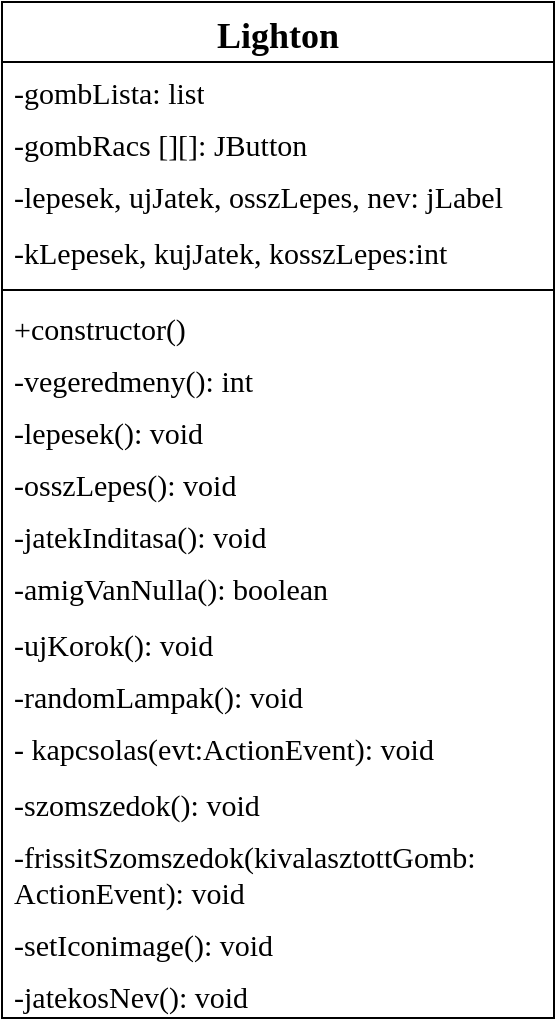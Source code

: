 <mxfile version="21.6.7" type="device">
  <diagram name="1 oldal" id="p4MiF6thncUz1EOegeBA">
    <mxGraphModel dx="1050" dy="574" grid="1" gridSize="10" guides="1" tooltips="1" connect="1" arrows="1" fold="1" page="1" pageScale="1" pageWidth="827" pageHeight="1169" math="0" shadow="0">
      <root>
        <mxCell id="0" />
        <mxCell id="1" parent="0" />
        <mxCell id="pi1ieXMbEHkmX37k3cru-1" value="Lighton" style="swimlane;fontStyle=1;align=center;verticalAlign=top;childLayout=stackLayout;horizontal=1;startSize=30;horizontalStack=0;resizeParent=1;resizeParentMax=0;resizeLast=0;collapsible=1;marginBottom=0;whiteSpace=wrap;html=1;fontSize=18;fontFamily=Times New Roman;" vertex="1" parent="1">
          <mxGeometry x="240" y="30" width="276" height="508" as="geometry" />
        </mxCell>
        <mxCell id="pi1ieXMbEHkmX37k3cru-2" value="-gombLista: list" style="text;strokeColor=none;fillColor=none;align=left;verticalAlign=top;spacingLeft=4;spacingRight=4;overflow=hidden;rotatable=0;points=[[0,0.5],[1,0.5]];portConstraint=eastwest;whiteSpace=wrap;html=1;fontFamily=Times New Roman;fontSize=15;" vertex="1" parent="pi1ieXMbEHkmX37k3cru-1">
          <mxGeometry y="30" width="276" height="26" as="geometry" />
        </mxCell>
        <mxCell id="pi1ieXMbEHkmX37k3cru-7" value="-gombRacs [][]:&amp;nbsp;JButton" style="text;strokeColor=none;fillColor=none;align=left;verticalAlign=top;spacingLeft=4;spacingRight=4;overflow=hidden;rotatable=0;points=[[0,0.5],[1,0.5]];portConstraint=eastwest;whiteSpace=wrap;html=1;fontSize=15;fontFamily=Times New Roman;" vertex="1" parent="pi1ieXMbEHkmX37k3cru-1">
          <mxGeometry y="56" width="276" height="26" as="geometry" />
        </mxCell>
        <mxCell id="pi1ieXMbEHkmX37k3cru-6" value="-lepesek, ujJatek, osszLepes, nev: jLabel" style="text;strokeColor=none;fillColor=none;align=left;verticalAlign=top;spacingLeft=4;spacingRight=4;overflow=hidden;rotatable=0;points=[[0,0.5],[1,0.5]];portConstraint=eastwest;whiteSpace=wrap;html=1;fontSize=15;fontFamily=Times New Roman;" vertex="1" parent="pi1ieXMbEHkmX37k3cru-1">
          <mxGeometry y="82" width="276" height="28" as="geometry" />
        </mxCell>
        <mxCell id="pi1ieXMbEHkmX37k3cru-5" value="-kLepesek, kujJatek, kosszLepes:int&amp;nbsp;" style="text;strokeColor=none;fillColor=none;align=left;verticalAlign=top;spacingLeft=4;spacingRight=4;overflow=hidden;rotatable=0;points=[[0,0.5],[1,0.5]];portConstraint=eastwest;whiteSpace=wrap;html=1;fontSize=15;fontFamily=Times New Roman;" vertex="1" parent="pi1ieXMbEHkmX37k3cru-1">
          <mxGeometry y="110" width="276" height="30" as="geometry" />
        </mxCell>
        <mxCell id="pi1ieXMbEHkmX37k3cru-3" value="" style="line;strokeWidth=1;fillColor=none;align=left;verticalAlign=middle;spacingTop=-1;spacingLeft=3;spacingRight=3;rotatable=0;labelPosition=right;points=[];portConstraint=eastwest;strokeColor=inherit;" vertex="1" parent="pi1ieXMbEHkmX37k3cru-1">
          <mxGeometry y="140" width="276" height="8" as="geometry" />
        </mxCell>
        <mxCell id="pi1ieXMbEHkmX37k3cru-11" value="+constructor()" style="text;strokeColor=none;fillColor=none;align=left;verticalAlign=top;spacingLeft=4;spacingRight=4;overflow=hidden;rotatable=0;points=[[0,0.5],[1,0.5]];portConstraint=eastwest;whiteSpace=wrap;html=1;fontSize=15;fontFamily=Times New Roman;" vertex="1" parent="pi1ieXMbEHkmX37k3cru-1">
          <mxGeometry y="148" width="276" height="26" as="geometry" />
        </mxCell>
        <mxCell id="pi1ieXMbEHkmX37k3cru-14" value="-vegeredmeny(): int" style="text;strokeColor=none;fillColor=none;align=left;verticalAlign=top;spacingLeft=4;spacingRight=4;overflow=hidden;rotatable=0;points=[[0,0.5],[1,0.5]];portConstraint=eastwest;whiteSpace=wrap;html=1;fontSize=15;fontFamily=Times New Roman;" vertex="1" parent="pi1ieXMbEHkmX37k3cru-1">
          <mxGeometry y="174" width="276" height="26" as="geometry" />
        </mxCell>
        <mxCell id="pi1ieXMbEHkmX37k3cru-13" value="-lepesek(): void" style="text;strokeColor=none;fillColor=none;align=left;verticalAlign=top;spacingLeft=4;spacingRight=4;overflow=hidden;rotatable=0;points=[[0,0.5],[1,0.5]];portConstraint=eastwest;whiteSpace=wrap;html=1;fontSize=15;fontFamily=Times New Roman;" vertex="1" parent="pi1ieXMbEHkmX37k3cru-1">
          <mxGeometry y="200" width="276" height="26" as="geometry" />
        </mxCell>
        <mxCell id="pi1ieXMbEHkmX37k3cru-12" value="-osszLepes(): void" style="text;strokeColor=none;fillColor=none;align=left;verticalAlign=top;spacingLeft=4;spacingRight=4;overflow=hidden;rotatable=0;points=[[0,0.5],[1,0.5]];portConstraint=eastwest;whiteSpace=wrap;html=1;fontSize=15;fontFamily=Times New Roman;" vertex="1" parent="pi1ieXMbEHkmX37k3cru-1">
          <mxGeometry y="226" width="276" height="26" as="geometry" />
        </mxCell>
        <mxCell id="pi1ieXMbEHkmX37k3cru-4" value="-jatekInditasa(): void" style="text;strokeColor=none;fillColor=none;align=left;verticalAlign=top;spacingLeft=4;spacingRight=4;overflow=hidden;rotatable=0;points=[[0,0.5],[1,0.5]];portConstraint=eastwest;whiteSpace=wrap;html=1;fontSize=15;fontFamily=Times New Roman;" vertex="1" parent="pi1ieXMbEHkmX37k3cru-1">
          <mxGeometry y="252" width="276" height="26" as="geometry" />
        </mxCell>
        <mxCell id="pi1ieXMbEHkmX37k3cru-10" value="-amigVanNulla(): boolean" style="text;strokeColor=none;fillColor=none;align=left;verticalAlign=top;spacingLeft=4;spacingRight=4;overflow=hidden;rotatable=0;points=[[0,0.5],[1,0.5]];portConstraint=eastwest;whiteSpace=wrap;html=1;fontSize=15;fontFamily=Times New Roman;" vertex="1" parent="pi1ieXMbEHkmX37k3cru-1">
          <mxGeometry y="278" width="276" height="28" as="geometry" />
        </mxCell>
        <mxCell id="pi1ieXMbEHkmX37k3cru-9" value="-ujKorok(): void" style="text;strokeColor=none;fillColor=none;align=left;verticalAlign=top;spacingLeft=4;spacingRight=4;overflow=hidden;rotatable=0;points=[[0,0.5],[1,0.5]];portConstraint=eastwest;whiteSpace=wrap;html=1;fontSize=15;fontFamily=Times New Roman;" vertex="1" parent="pi1ieXMbEHkmX37k3cru-1">
          <mxGeometry y="306" width="276" height="26" as="geometry" />
        </mxCell>
        <mxCell id="pi1ieXMbEHkmX37k3cru-8" value="-randomLampak(): void" style="text;strokeColor=none;fillColor=none;align=left;verticalAlign=top;spacingLeft=4;spacingRight=4;overflow=hidden;rotatable=0;points=[[0,0.5],[1,0.5]];portConstraint=eastwest;whiteSpace=wrap;html=1;fontSize=15;fontFamily=Times New Roman;" vertex="1" parent="pi1ieXMbEHkmX37k3cru-1">
          <mxGeometry y="332" width="276" height="26" as="geometry" />
        </mxCell>
        <mxCell id="pi1ieXMbEHkmX37k3cru-19" value="- kapcsolas(evt:ActionEvent): void" style="text;strokeColor=none;fillColor=none;align=left;verticalAlign=top;spacingLeft=4;spacingRight=4;overflow=hidden;rotatable=0;points=[[0,0.5],[1,0.5]];portConstraint=eastwest;whiteSpace=wrap;html=1;fontSize=15;fontFamily=Times New Roman;" vertex="1" parent="pi1ieXMbEHkmX37k3cru-1">
          <mxGeometry y="358" width="276" height="28" as="geometry" />
        </mxCell>
        <mxCell id="pi1ieXMbEHkmX37k3cru-18" value="-szomszedok(): void" style="text;strokeColor=none;fillColor=none;align=left;verticalAlign=top;spacingLeft=4;spacingRight=4;overflow=hidden;rotatable=0;points=[[0,0.5],[1,0.5]];portConstraint=eastwest;whiteSpace=wrap;html=1;fontSize=15;fontFamily=Times New Roman;" vertex="1" parent="pi1ieXMbEHkmX37k3cru-1">
          <mxGeometry y="386" width="276" height="26" as="geometry" />
        </mxCell>
        <mxCell id="pi1ieXMbEHkmX37k3cru-17" value="-frissitSzomszedok(kivalasztottGomb: ActionEvent): void" style="text;strokeColor=none;fillColor=none;align=left;verticalAlign=top;spacingLeft=4;spacingRight=4;overflow=hidden;rotatable=0;points=[[0,0.5],[1,0.5]];portConstraint=eastwest;whiteSpace=wrap;html=1;fontSize=15;fontFamily=Times New Roman;" vertex="1" parent="pi1ieXMbEHkmX37k3cru-1">
          <mxGeometry y="412" width="276" height="44" as="geometry" />
        </mxCell>
        <mxCell id="pi1ieXMbEHkmX37k3cru-16" value="-setIconimage(): void" style="text;strokeColor=none;fillColor=none;align=left;verticalAlign=top;spacingLeft=4;spacingRight=4;overflow=hidden;rotatable=0;points=[[0,0.5],[1,0.5]];portConstraint=eastwest;whiteSpace=wrap;html=1;fontSize=15;fontFamily=Times New Roman;" vertex="1" parent="pi1ieXMbEHkmX37k3cru-1">
          <mxGeometry y="456" width="276" height="26" as="geometry" />
        </mxCell>
        <mxCell id="pi1ieXMbEHkmX37k3cru-15" value="-jatekosNev(): void" style="text;strokeColor=none;fillColor=none;align=left;verticalAlign=top;spacingLeft=4;spacingRight=4;overflow=hidden;rotatable=0;points=[[0,0.5],[1,0.5]];portConstraint=eastwest;whiteSpace=wrap;html=1;fontSize=15;fontFamily=Times New Roman;" vertex="1" parent="pi1ieXMbEHkmX37k3cru-1">
          <mxGeometry y="482" width="276" height="26" as="geometry" />
        </mxCell>
      </root>
    </mxGraphModel>
  </diagram>
</mxfile>
